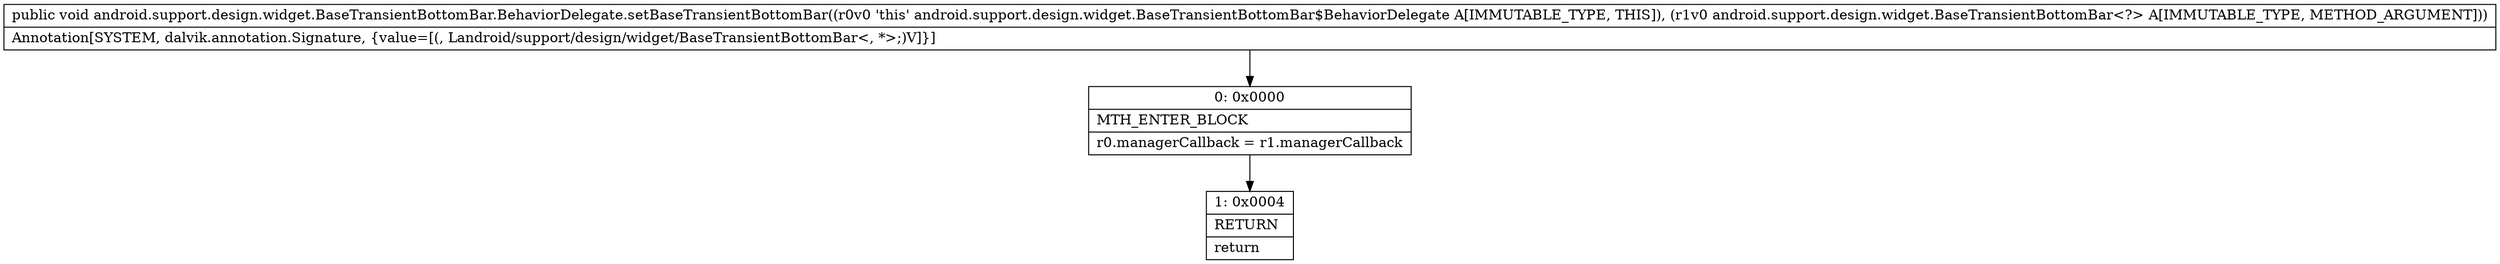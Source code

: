 digraph "CFG forandroid.support.design.widget.BaseTransientBottomBar.BehaviorDelegate.setBaseTransientBottomBar(Landroid\/support\/design\/widget\/BaseTransientBottomBar;)V" {
Node_0 [shape=record,label="{0\:\ 0x0000|MTH_ENTER_BLOCK\l|r0.managerCallback = r1.managerCallback\l}"];
Node_1 [shape=record,label="{1\:\ 0x0004|RETURN\l|return\l}"];
MethodNode[shape=record,label="{public void android.support.design.widget.BaseTransientBottomBar.BehaviorDelegate.setBaseTransientBottomBar((r0v0 'this' android.support.design.widget.BaseTransientBottomBar$BehaviorDelegate A[IMMUTABLE_TYPE, THIS]), (r1v0 android.support.design.widget.BaseTransientBottomBar\<?\> A[IMMUTABLE_TYPE, METHOD_ARGUMENT]))  | Annotation[SYSTEM, dalvik.annotation.Signature, \{value=[(, Landroid\/support\/design\/widget\/BaseTransientBottomBar\<, *\>;)V]\}]\l}"];
MethodNode -> Node_0;
Node_0 -> Node_1;
}

